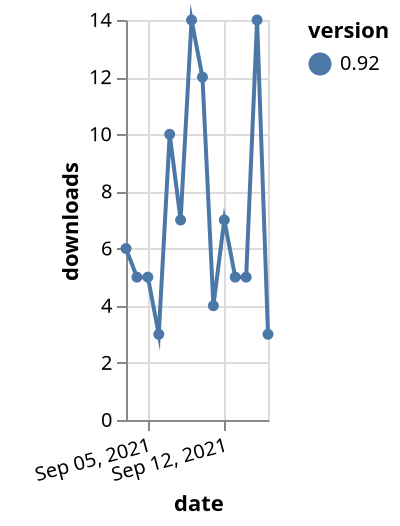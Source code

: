 {"$schema": "https://vega.github.io/schema/vega-lite/v5.json", "description": "A simple bar chart with embedded data.", "data": {"values": [{"date": "2021-09-03", "total": 11577, "delta": 6, "version": "0.92"}, {"date": "2021-09-04", "total": 11582, "delta": 5, "version": "0.92"}, {"date": "2021-09-05", "total": 11587, "delta": 5, "version": "0.92"}, {"date": "2021-09-06", "total": 11590, "delta": 3, "version": "0.92"}, {"date": "2021-09-07", "total": 11600, "delta": 10, "version": "0.92"}, {"date": "2021-09-08", "total": 11607, "delta": 7, "version": "0.92"}, {"date": "2021-09-09", "total": 11621, "delta": 14, "version": "0.92"}, {"date": "2021-09-10", "total": 11633, "delta": 12, "version": "0.92"}, {"date": "2021-09-11", "total": 11637, "delta": 4, "version": "0.92"}, {"date": "2021-09-12", "total": 11644, "delta": 7, "version": "0.92"}, {"date": "2021-09-13", "total": 11649, "delta": 5, "version": "0.92"}, {"date": "2021-09-14", "total": 11654, "delta": 5, "version": "0.92"}, {"date": "2021-09-15", "total": 11668, "delta": 14, "version": "0.92"}, {"date": "2021-09-16", "total": 11671, "delta": 3, "version": "0.92"}]}, "width": "container", "mark": {"type": "line", "point": {"filled": true}}, "encoding": {"x": {"field": "date", "type": "temporal", "timeUnit": "yearmonthdate", "title": "date", "axis": {"labelAngle": -15}}, "y": {"field": "delta", "type": "quantitative", "title": "downloads"}, "color": {"field": "version", "type": "nominal"}, "tooltip": {"field": "delta"}}}